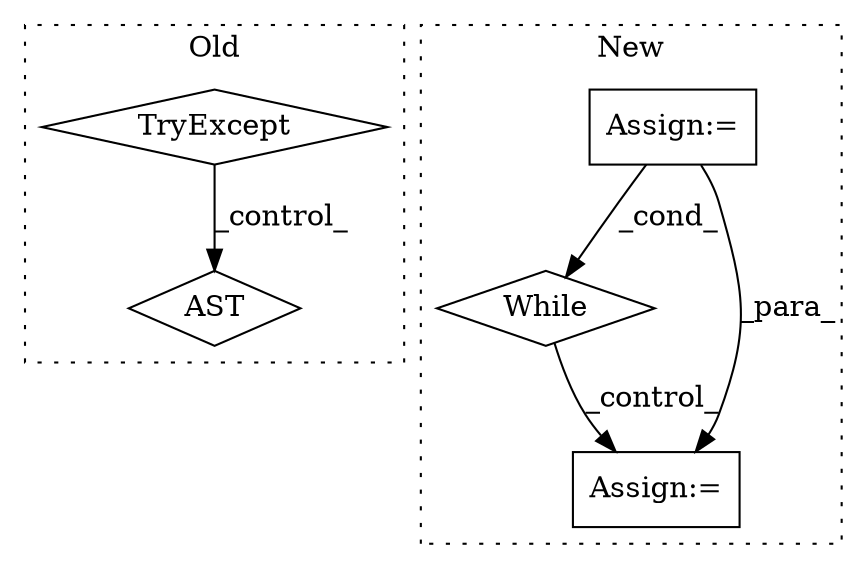 digraph G {
subgraph cluster0 {
1 [label="TryExcept" a="71" s="2431" l="73" shape="diamond"];
3 [label="AST" a="2" s="2854,0" l="7,0" shape="diamond"];
label = "Old";
style="dotted";
}
subgraph cluster1 {
2 [label="While" a="52" s="3643,3663" l="6,10" shape="diamond"];
4 [label="Assign:=" a="68" s="3677" l="3" shape="box"];
5 [label="Assign:=" a="68" s="3050" l="3" shape="box"];
label = "New";
style="dotted";
}
1 -> 3 [label="_control_"];
2 -> 4 [label="_control_"];
5 -> 4 [label="_para_"];
5 -> 2 [label="_cond_"];
}